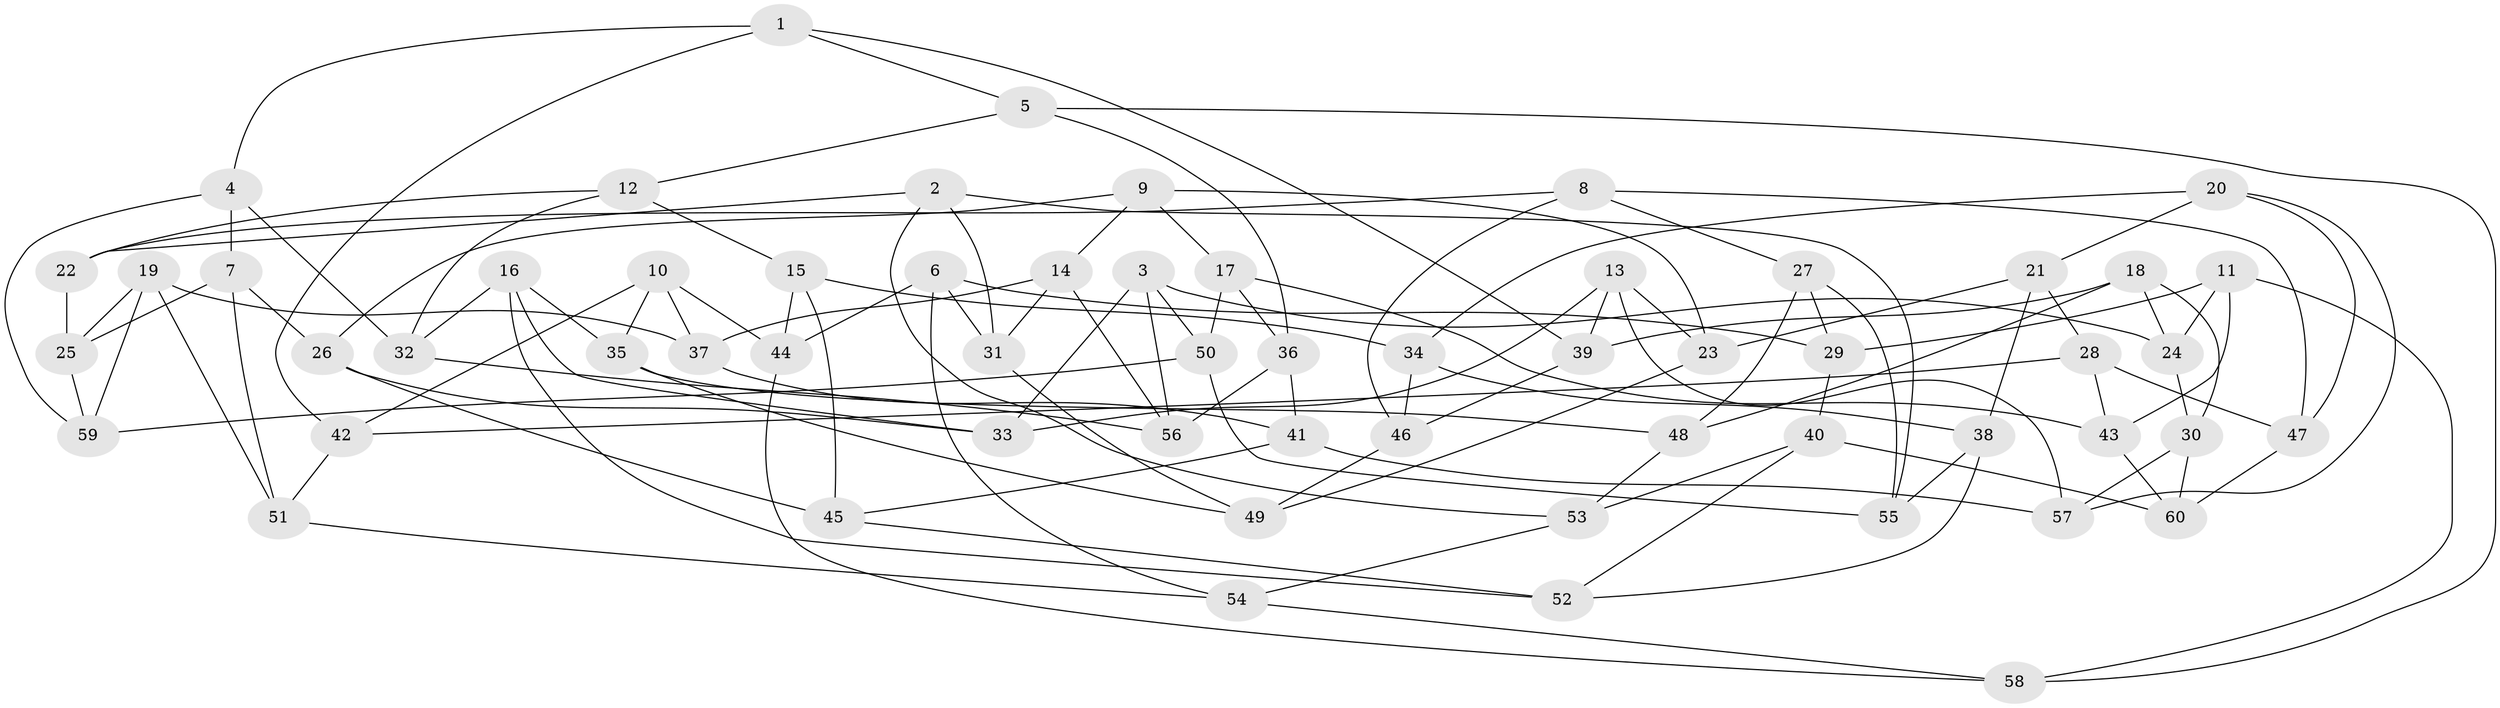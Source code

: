 // Generated by graph-tools (version 1.1) at 2025/57/03/09/25 04:57:50]
// undirected, 60 vertices, 120 edges
graph export_dot {
graph [start="1"]
  node [color=gray90,style=filled];
  1;
  2;
  3;
  4;
  5;
  6;
  7;
  8;
  9;
  10;
  11;
  12;
  13;
  14;
  15;
  16;
  17;
  18;
  19;
  20;
  21;
  22;
  23;
  24;
  25;
  26;
  27;
  28;
  29;
  30;
  31;
  32;
  33;
  34;
  35;
  36;
  37;
  38;
  39;
  40;
  41;
  42;
  43;
  44;
  45;
  46;
  47;
  48;
  49;
  50;
  51;
  52;
  53;
  54;
  55;
  56;
  57;
  58;
  59;
  60;
  1 -- 4;
  1 -- 42;
  1 -- 39;
  1 -- 5;
  2 -- 22;
  2 -- 55;
  2 -- 31;
  2 -- 53;
  3 -- 24;
  3 -- 56;
  3 -- 33;
  3 -- 50;
  4 -- 59;
  4 -- 7;
  4 -- 32;
  5 -- 36;
  5 -- 12;
  5 -- 58;
  6 -- 54;
  6 -- 29;
  6 -- 44;
  6 -- 31;
  7 -- 51;
  7 -- 25;
  7 -- 26;
  8 -- 22;
  8 -- 47;
  8 -- 46;
  8 -- 27;
  9 -- 26;
  9 -- 23;
  9 -- 14;
  9 -- 17;
  10 -- 37;
  10 -- 35;
  10 -- 44;
  10 -- 42;
  11 -- 29;
  11 -- 58;
  11 -- 43;
  11 -- 24;
  12 -- 32;
  12 -- 22;
  12 -- 15;
  13 -- 39;
  13 -- 23;
  13 -- 57;
  13 -- 33;
  14 -- 56;
  14 -- 37;
  14 -- 31;
  15 -- 34;
  15 -- 44;
  15 -- 45;
  16 -- 32;
  16 -- 35;
  16 -- 33;
  16 -- 52;
  17 -- 50;
  17 -- 43;
  17 -- 36;
  18 -- 39;
  18 -- 30;
  18 -- 48;
  18 -- 24;
  19 -- 37;
  19 -- 59;
  19 -- 25;
  19 -- 51;
  20 -- 21;
  20 -- 57;
  20 -- 47;
  20 -- 34;
  21 -- 38;
  21 -- 23;
  21 -- 28;
  22 -- 25;
  23 -- 49;
  24 -- 30;
  25 -- 59;
  26 -- 33;
  26 -- 45;
  27 -- 48;
  27 -- 55;
  27 -- 29;
  28 -- 47;
  28 -- 43;
  28 -- 42;
  29 -- 40;
  30 -- 60;
  30 -- 57;
  31 -- 49;
  32 -- 56;
  34 -- 38;
  34 -- 46;
  35 -- 48;
  35 -- 49;
  36 -- 56;
  36 -- 41;
  37 -- 41;
  38 -- 52;
  38 -- 55;
  39 -- 46;
  40 -- 52;
  40 -- 53;
  40 -- 60;
  41 -- 57;
  41 -- 45;
  42 -- 51;
  43 -- 60;
  44 -- 58;
  45 -- 52;
  46 -- 49;
  47 -- 60;
  48 -- 53;
  50 -- 59;
  50 -- 55;
  51 -- 54;
  53 -- 54;
  54 -- 58;
}
